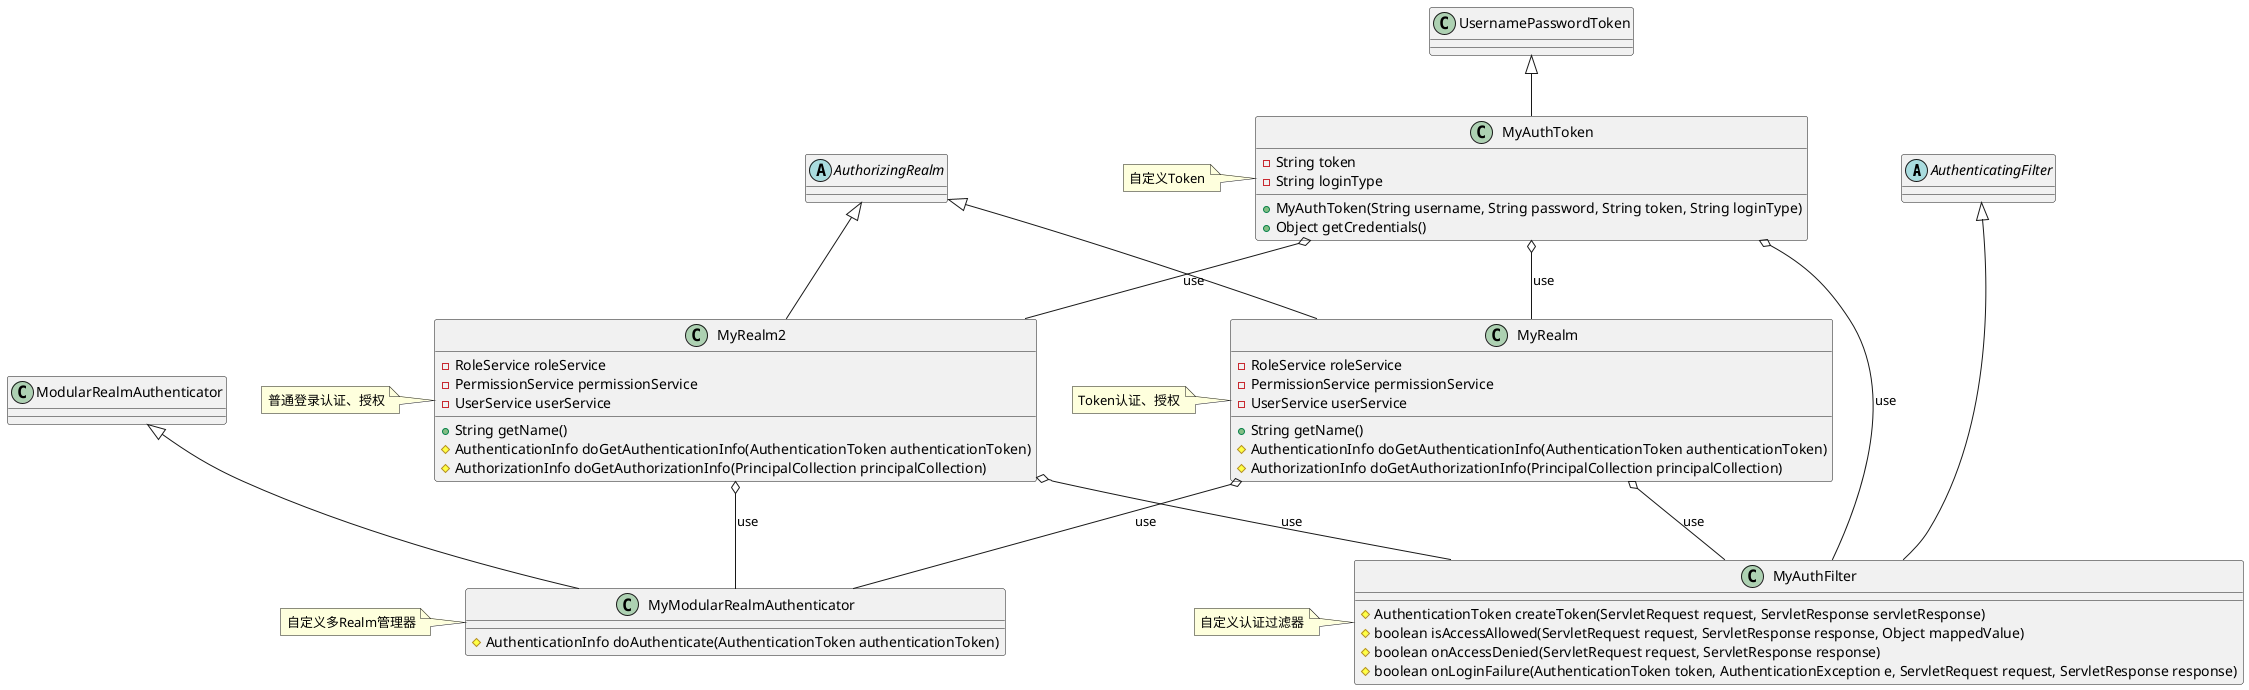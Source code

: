 @startuml
abstract class AuthenticatingFilter
abstract class AuthorizingRealm
class ModularRealmAuthenticator
class UsernamePasswordToken

class MyAuthFilter{
    #AuthenticationToken createToken(ServletRequest request, ServletResponse servletResponse)
    #boolean isAccessAllowed(ServletRequest request, ServletResponse response, Object mappedValue)
    #boolean onAccessDenied(ServletRequest request, ServletResponse response)
    #boolean onLoginFailure(AuthenticationToken token, AuthenticationException e, ServletRequest request, ServletResponse response)
}

class MyRealm{
 	-RoleService roleService
 	-PermissionService permissionService
 	-UserService userService
 	+String getName()
 	#AuthenticationInfo doGetAuthenticationInfo(AuthenticationToken authenticationToken)
 	#AuthorizationInfo doGetAuthorizationInfo(PrincipalCollection principalCollection)
}

class MyRealm2{
 	-RoleService roleService
 	-PermissionService permissionService
 	-UserService userService
 	+String getName()
 	#AuthenticationInfo doGetAuthenticationInfo(AuthenticationToken authenticationToken)
 	#AuthorizationInfo doGetAuthorizationInfo(PrincipalCollection principalCollection)
}

class MyModularRealmAuthenticator{
	#AuthenticationInfo doAuthenticate(AuthenticationToken authenticationToken)
}

class MyAuthToken{
	-String token
	-String loginType
	+MyAuthToken(String username, String password, String token, String loginType)
	+Object getCredentials()
}


AuthenticatingFilter <|--- MyAuthFilter
AuthorizingRealm <|-- MyRealm
AuthorizingRealm <|-- MyRealm2
ModularRealmAuthenticator <|-- MyModularRealmAuthenticator
UsernamePasswordToken <|-- MyAuthToken
MyRealm o-- MyAuthFilter : use
MyRealm2 o-- MyAuthFilter : use
MyRealm o-- MyModularRealmAuthenticator : use
MyRealm2 o-- MyModularRealmAuthenticator : use
MyAuthToken o-- MyRealm : use
MyAuthToken o-- MyRealm2 : use
MyAuthToken o-- MyAuthFilter : use

note left of MyRealm : Token认证、授权
note left of MyRealm2 : 普通登录认证、授权
note left of MyAuthToken : 自定义Token
note left of MyAuthFilter : 自定义认证过滤器
note left of MyModularRealmAuthenticator : 自定义多Realm管理器
@enduml